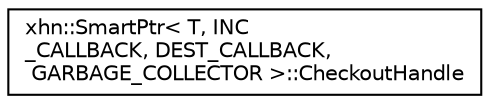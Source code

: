 digraph "Graphical Class Hierarchy"
{
  edge [fontname="Helvetica",fontsize="10",labelfontname="Helvetica",labelfontsize="10"];
  node [fontname="Helvetica",fontsize="10",shape=record];
  rankdir="LR";
  Node1 [label="xhn::SmartPtr\< T, INC\l_CALLBACK, DEST_CALLBACK,\l GARBAGE_COLLECTOR \>::CheckoutHandle",height=0.2,width=0.4,color="black", fillcolor="white", style="filled",URL="$classxhn_1_1_smart_ptr_1_1_checkout_handle.html"];
}
